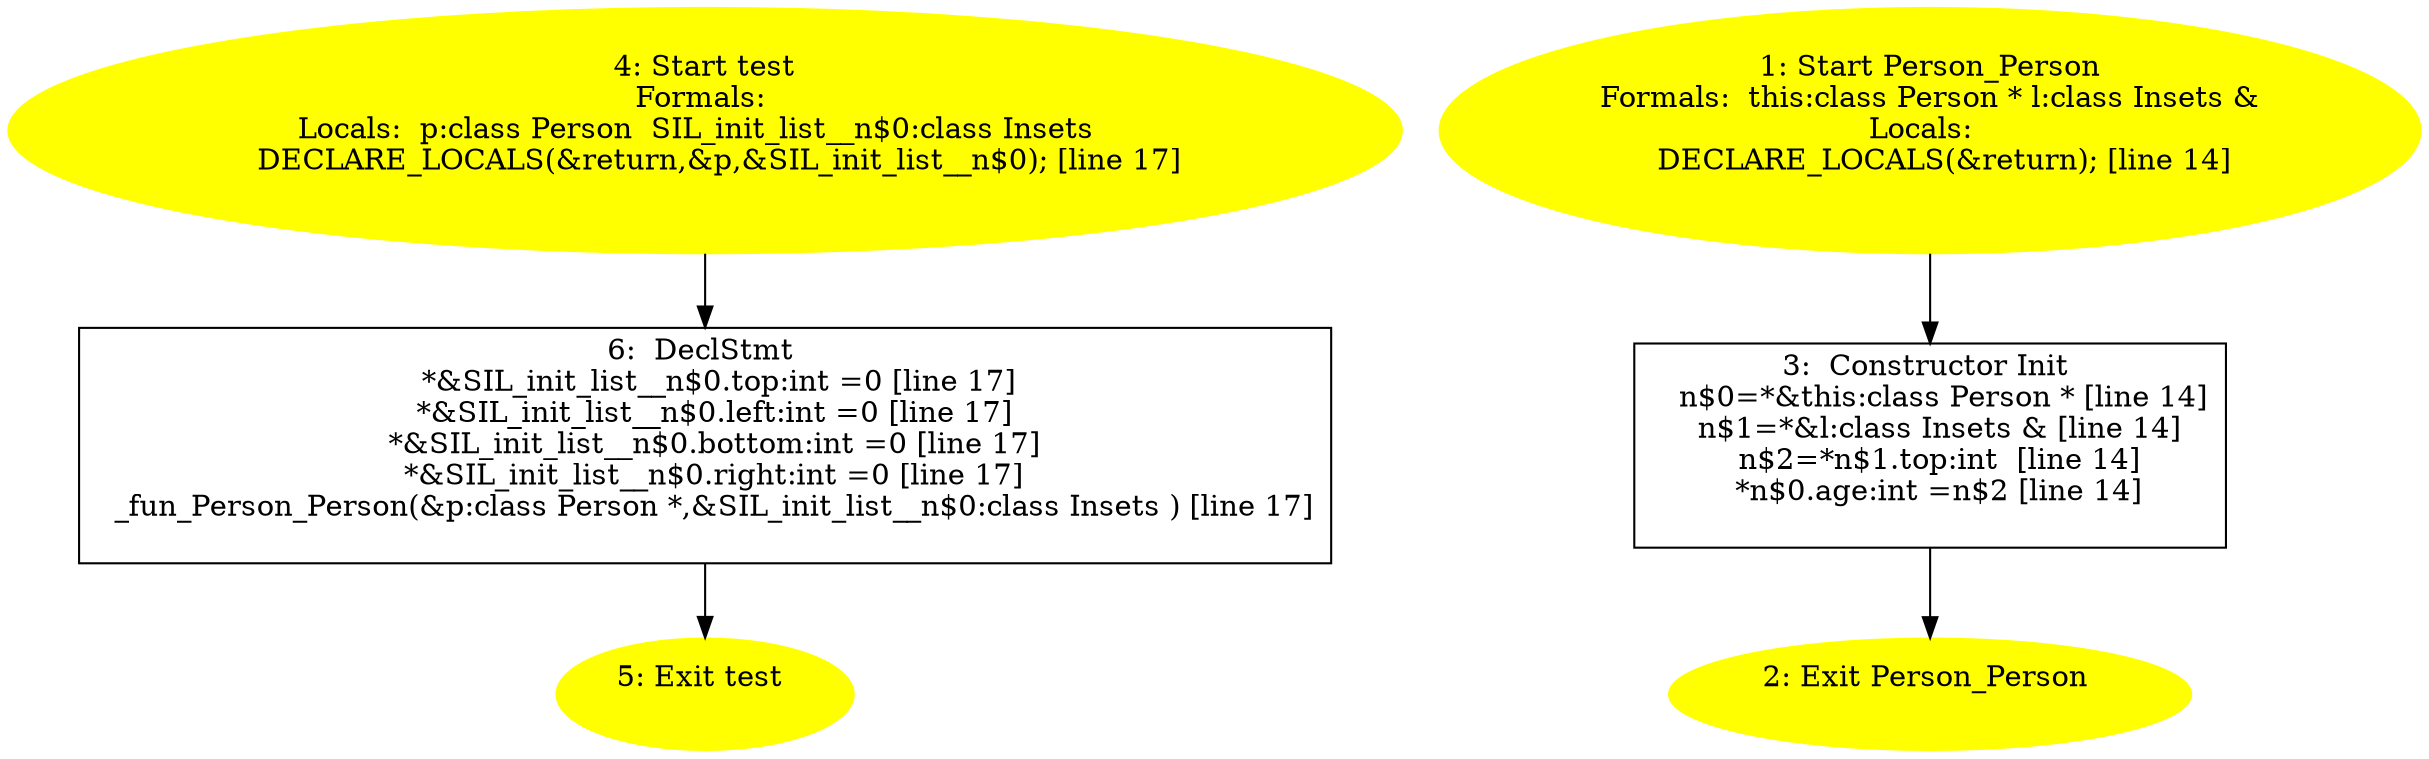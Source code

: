 /* @generated */
digraph iCFG {
6 [label="6:  DeclStmt \n   *&SIL_init_list__n$0.top:int =0 [line 17]\n  *&SIL_init_list__n$0.left:int =0 [line 17]\n  *&SIL_init_list__n$0.bottom:int =0 [line 17]\n  *&SIL_init_list__n$0.right:int =0 [line 17]\n  _fun_Person_Person(&p:class Person *,&SIL_init_list__n$0:class Insets ) [line 17]\n " shape="box"]
	

	 6 -> 5 ;
5 [label="5: Exit test \n  " color=yellow style=filled]
	

4 [label="4: Start test\nFormals: \nLocals:  p:class Person  SIL_init_list__n$0:class Insets  \n   DECLARE_LOCALS(&return,&p,&SIL_init_list__n$0); [line 17]\n " color=yellow style=filled]
	

	 4 -> 6 ;
3 [label="3:  Constructor Init \n   n$0=*&this:class Person * [line 14]\n  n$1=*&l:class Insets & [line 14]\n  n$2=*n$1.top:int  [line 14]\n  *n$0.age:int =n$2 [line 14]\n " shape="box"]
	

	 3 -> 2 ;
2 [label="2: Exit Person_Person \n  " color=yellow style=filled]
	

1 [label="1: Start Person_Person\nFormals:  this:class Person * l:class Insets &\nLocals:  \n   DECLARE_LOCALS(&return); [line 14]\n " color=yellow style=filled]
	

	 1 -> 3 ;
}
